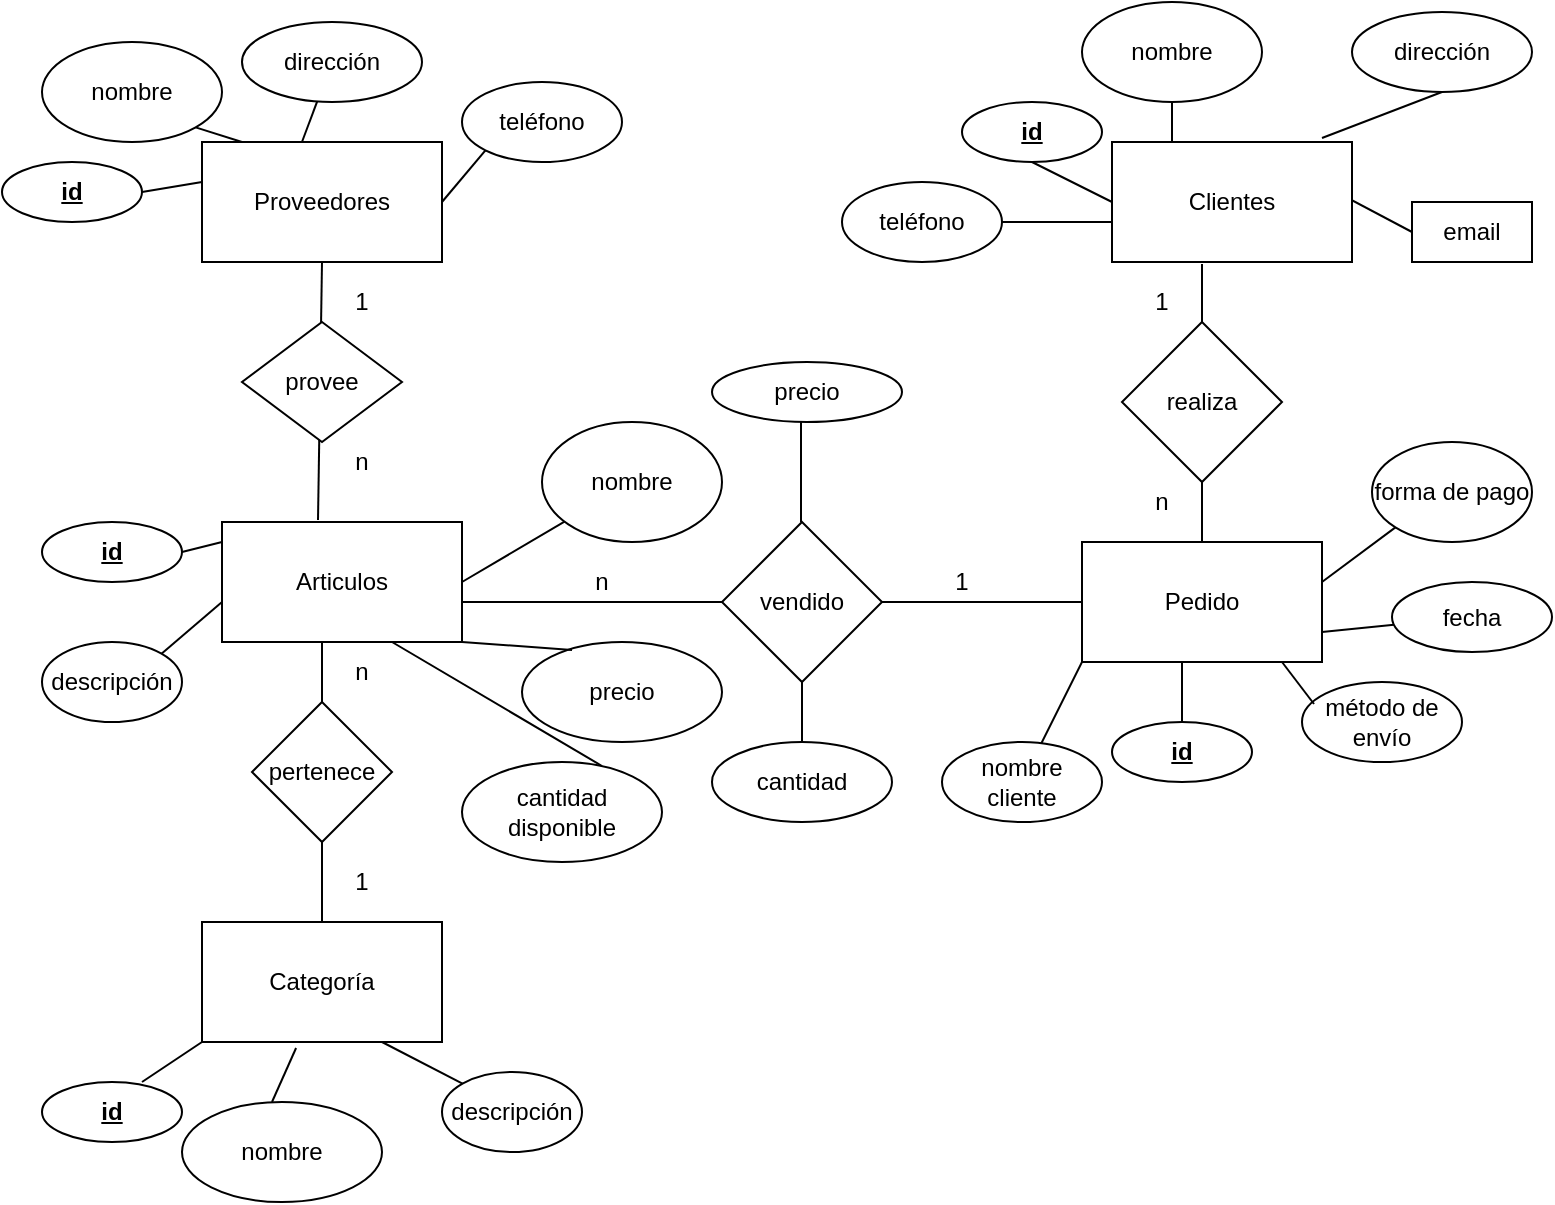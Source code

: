 <mxfile version="14.9.6" type="github">
  <diagram id="v64572_YNYcbEFswRbN0" name="Page-1">
    <mxGraphModel dx="868" dy="450" grid="1" gridSize="10" guides="1" tooltips="1" connect="1" arrows="1" fold="1" page="1" pageScale="1" pageWidth="850" pageHeight="1100" math="0" shadow="0">
      <root>
        <mxCell id="0" />
        <mxCell id="1" parent="0" />
        <mxCell id="6TqKGEjyONFh63FSuyH1-2" value="Articulos" style="rounded=0;whiteSpace=wrap;html=1;" vertex="1" parent="1">
          <mxGeometry x="140" y="270" width="120" height="60" as="geometry" />
        </mxCell>
        <mxCell id="6TqKGEjyONFh63FSuyH1-3" value="Proveedores" style="rounded=0;whiteSpace=wrap;html=1;" vertex="1" parent="1">
          <mxGeometry x="130" y="80" width="120" height="60" as="geometry" />
        </mxCell>
        <mxCell id="6TqKGEjyONFh63FSuyH1-5" value="" style="endArrow=none;html=1;entryX=0.5;entryY=1;entryDx=0;entryDy=0;exitX=0.4;exitY=-0.017;exitDx=0;exitDy=0;exitPerimeter=0;" edge="1" parent="1" source="6TqKGEjyONFh63FSuyH1-2" target="6TqKGEjyONFh63FSuyH1-3">
          <mxGeometry width="50" height="50" relative="1" as="geometry">
            <mxPoint x="190" y="260" as="sourcePoint" />
            <mxPoint x="210" y="190" as="targetPoint" />
          </mxGeometry>
        </mxCell>
        <mxCell id="6TqKGEjyONFh63FSuyH1-6" value="" style="endArrow=none;html=1;" edge="1" parent="1" target="6TqKGEjyONFh63FSuyH1-7">
          <mxGeometry width="50" height="50" relative="1" as="geometry">
            <mxPoint x="260" y="300" as="sourcePoint" />
            <mxPoint x="310" y="300" as="targetPoint" />
          </mxGeometry>
        </mxCell>
        <mxCell id="6TqKGEjyONFh63FSuyH1-7" value="nombre" style="ellipse;whiteSpace=wrap;html=1;" vertex="1" parent="1">
          <mxGeometry x="300" y="220" width="90" height="60" as="geometry" />
        </mxCell>
        <mxCell id="6TqKGEjyONFh63FSuyH1-8" value="precio" style="ellipse;whiteSpace=wrap;html=1;" vertex="1" parent="1">
          <mxGeometry x="290" y="330" width="100" height="50" as="geometry" />
        </mxCell>
        <mxCell id="6TqKGEjyONFh63FSuyH1-9" value="cantidad disponible" style="ellipse;whiteSpace=wrap;html=1;" vertex="1" parent="1">
          <mxGeometry x="260" y="390" width="100" height="50" as="geometry" />
        </mxCell>
        <mxCell id="6TqKGEjyONFh63FSuyH1-10" value="&lt;b&gt;&lt;u&gt;id&lt;/u&gt;&lt;/b&gt;" style="ellipse;whiteSpace=wrap;html=1;" vertex="1" parent="1">
          <mxGeometry x="50" y="270" width="70" height="30" as="geometry" />
        </mxCell>
        <mxCell id="6TqKGEjyONFh63FSuyH1-11" value="descripción" style="ellipse;whiteSpace=wrap;html=1;" vertex="1" parent="1">
          <mxGeometry x="50" y="330" width="70" height="40" as="geometry" />
        </mxCell>
        <mxCell id="6TqKGEjyONFh63FSuyH1-12" value="" style="endArrow=none;html=1;entryX=1;entryY=1;entryDx=0;entryDy=0;exitX=0.25;exitY=0.08;exitDx=0;exitDy=0;exitPerimeter=0;" edge="1" parent="1" source="6TqKGEjyONFh63FSuyH1-8" target="6TqKGEjyONFh63FSuyH1-2">
          <mxGeometry width="50" height="50" relative="1" as="geometry">
            <mxPoint x="400" y="260" as="sourcePoint" />
            <mxPoint x="450" y="210" as="targetPoint" />
          </mxGeometry>
        </mxCell>
        <mxCell id="6TqKGEjyONFh63FSuyH1-13" value="" style="endArrow=none;html=1;exitX=0.7;exitY=0.04;exitDx=0;exitDy=0;exitPerimeter=0;" edge="1" parent="1" source="6TqKGEjyONFh63FSuyH1-9">
          <mxGeometry width="50" height="50" relative="1" as="geometry">
            <mxPoint x="175" y="380" as="sourcePoint" />
            <mxPoint x="225" y="330" as="targetPoint" />
          </mxGeometry>
        </mxCell>
        <mxCell id="6TqKGEjyONFh63FSuyH1-14" value="" style="endArrow=none;html=1;exitX=1;exitY=0;exitDx=0;exitDy=0;" edge="1" parent="1" source="6TqKGEjyONFh63FSuyH1-11">
          <mxGeometry width="50" height="50" relative="1" as="geometry">
            <mxPoint x="90" y="360" as="sourcePoint" />
            <mxPoint x="140" y="310" as="targetPoint" />
          </mxGeometry>
        </mxCell>
        <mxCell id="6TqKGEjyONFh63FSuyH1-15" value="" style="endArrow=none;html=1;exitX=1;exitY=0.5;exitDx=0;exitDy=0;" edge="1" parent="1" source="6TqKGEjyONFh63FSuyH1-10">
          <mxGeometry width="50" height="50" relative="1" as="geometry">
            <mxPoint x="90" y="330" as="sourcePoint" />
            <mxPoint x="140" y="280" as="targetPoint" />
          </mxGeometry>
        </mxCell>
        <mxCell id="6TqKGEjyONFh63FSuyH1-16" value="" style="endArrow=none;html=1;startArrow=none;" edge="1" parent="1" source="6TqKGEjyONFh63FSuyH1-20">
          <mxGeometry width="50" height="50" relative="1" as="geometry">
            <mxPoint x="190" y="440" as="sourcePoint" />
            <mxPoint x="190" y="330" as="targetPoint" />
          </mxGeometry>
        </mxCell>
        <mxCell id="6TqKGEjyONFh63FSuyH1-23" value="" style="edgeStyle=none;rounded=0;orthogonalLoop=1;jettySize=auto;html=1;endArrow=none;endFill=0;" edge="1" parent="1" source="6TqKGEjyONFh63FSuyH1-18" target="6TqKGEjyONFh63FSuyH1-20">
          <mxGeometry relative="1" as="geometry" />
        </mxCell>
        <mxCell id="6TqKGEjyONFh63FSuyH1-18" value="Categoría" style="rounded=0;whiteSpace=wrap;html=1;" vertex="1" parent="1">
          <mxGeometry x="130" y="470" width="120" height="60" as="geometry" />
        </mxCell>
        <mxCell id="6TqKGEjyONFh63FSuyH1-19" value="provee" style="rhombus;whiteSpace=wrap;html=1;" vertex="1" parent="1">
          <mxGeometry x="150" y="170" width="80" height="60" as="geometry" />
        </mxCell>
        <mxCell id="6TqKGEjyONFh63FSuyH1-20" value="pertenece" style="rhombus;whiteSpace=wrap;html=1;" vertex="1" parent="1">
          <mxGeometry x="155" y="360" width="70" height="70" as="geometry" />
        </mxCell>
        <mxCell id="6TqKGEjyONFh63FSuyH1-22" value="" style="endArrow=none;html=1;" edge="1" parent="1" target="6TqKGEjyONFh63FSuyH1-20">
          <mxGeometry width="50" height="50" relative="1" as="geometry">
            <mxPoint x="190" y="440" as="sourcePoint" />
            <mxPoint x="190" y="330" as="targetPoint" />
          </mxGeometry>
        </mxCell>
        <mxCell id="6TqKGEjyONFh63FSuyH1-24" value="" style="endArrow=none;html=1;" edge="1" parent="1">
          <mxGeometry width="50" height="50" relative="1" as="geometry">
            <mxPoint x="260" y="310" as="sourcePoint" />
            <mxPoint x="570" y="310" as="targetPoint" />
          </mxGeometry>
        </mxCell>
        <mxCell id="6TqKGEjyONFh63FSuyH1-28" value="&lt;b&gt;&lt;u&gt;id&lt;/u&gt;&lt;/b&gt;" style="ellipse;whiteSpace=wrap;html=1;" vertex="1" parent="1">
          <mxGeometry x="30" y="90" width="70" height="30" as="geometry" />
        </mxCell>
        <mxCell id="6TqKGEjyONFh63FSuyH1-29" value="" style="endArrow=none;html=1;exitX=1;exitY=0.5;exitDx=0;exitDy=0;" edge="1" parent="1" source="6TqKGEjyONFh63FSuyH1-28">
          <mxGeometry width="50" height="50" relative="1" as="geometry">
            <mxPoint x="80" y="150" as="sourcePoint" />
            <mxPoint x="130" y="100" as="targetPoint" />
          </mxGeometry>
        </mxCell>
        <mxCell id="6TqKGEjyONFh63FSuyH1-30" value="nombre" style="ellipse;whiteSpace=wrap;html=1;" vertex="1" parent="1">
          <mxGeometry x="50" y="30" width="90" height="50" as="geometry" />
        </mxCell>
        <mxCell id="6TqKGEjyONFh63FSuyH1-31" value="" style="endArrow=none;html=1;exitX=1;exitY=1;exitDx=0;exitDy=0;" edge="1" parent="1" source="6TqKGEjyONFh63FSuyH1-30">
          <mxGeometry width="50" height="50" relative="1" as="geometry">
            <mxPoint x="100" y="130" as="sourcePoint" />
            <mxPoint x="150" y="80" as="targetPoint" />
          </mxGeometry>
        </mxCell>
        <mxCell id="6TqKGEjyONFh63FSuyH1-32" value="" style="endArrow=none;html=1;" edge="1" parent="1" target="6TqKGEjyONFh63FSuyH1-33">
          <mxGeometry width="50" height="50" relative="1" as="geometry">
            <mxPoint x="180" y="80" as="sourcePoint" />
            <mxPoint x="210" y="60" as="targetPoint" />
          </mxGeometry>
        </mxCell>
        <mxCell id="6TqKGEjyONFh63FSuyH1-33" value="dirección" style="ellipse;whiteSpace=wrap;html=1;" vertex="1" parent="1">
          <mxGeometry x="150" y="20" width="90" height="40" as="geometry" />
        </mxCell>
        <mxCell id="6TqKGEjyONFh63FSuyH1-34" value="&lt;b&gt;&lt;u&gt;id&lt;/u&gt;&lt;/b&gt;" style="ellipse;whiteSpace=wrap;html=1;" vertex="1" parent="1">
          <mxGeometry x="510" y="60" width="70" height="30" as="geometry" />
        </mxCell>
        <mxCell id="6TqKGEjyONFh63FSuyH1-35" value="nombre" style="ellipse;whiteSpace=wrap;html=1;" vertex="1" parent="1">
          <mxGeometry x="570" y="10" width="90" height="50" as="geometry" />
        </mxCell>
        <mxCell id="6TqKGEjyONFh63FSuyH1-36" value="dirección" style="ellipse;whiteSpace=wrap;html=1;" vertex="1" parent="1">
          <mxGeometry x="705" y="15" width="90" height="40" as="geometry" />
        </mxCell>
        <mxCell id="6TqKGEjyONFh63FSuyH1-37" value="" style="endArrow=none;html=1;entryX=0.5;entryY=1;entryDx=0;entryDy=0;exitX=0.875;exitY=-0.033;exitDx=0;exitDy=0;exitPerimeter=0;" edge="1" parent="1" source="6TqKGEjyONFh63FSuyH1-4" target="6TqKGEjyONFh63FSuyH1-36">
          <mxGeometry width="50" height="50" relative="1" as="geometry">
            <mxPoint x="620" y="100" as="sourcePoint" />
            <mxPoint x="670" y="50" as="targetPoint" />
          </mxGeometry>
        </mxCell>
        <mxCell id="6TqKGEjyONFh63FSuyH1-38" value="" style="endArrow=none;html=1;exitX=0.25;exitY=0;exitDx=0;exitDy=0;entryX=0.5;entryY=1;entryDx=0;entryDy=0;" edge="1" parent="1" source="6TqKGEjyONFh63FSuyH1-4" target="6TqKGEjyONFh63FSuyH1-35">
          <mxGeometry width="50" height="50" relative="1" as="geometry">
            <mxPoint x="495" y="115" as="sourcePoint" />
            <mxPoint x="550" y="220" as="targetPoint" />
          </mxGeometry>
        </mxCell>
        <mxCell id="6TqKGEjyONFh63FSuyH1-39" value="" style="endArrow=none;html=1;exitX=0;exitY=0.5;exitDx=0;exitDy=0;entryX=0.5;entryY=1;entryDx=0;entryDy=0;" edge="1" parent="1" source="6TqKGEjyONFh63FSuyH1-4" target="6TqKGEjyONFh63FSuyH1-34">
          <mxGeometry width="50" height="50" relative="1" as="geometry">
            <mxPoint x="425" y="160" as="sourcePoint" />
            <mxPoint x="475" y="110" as="targetPoint" />
          </mxGeometry>
        </mxCell>
        <mxCell id="6TqKGEjyONFh63FSuyH1-43" value="vendido" style="rhombus;whiteSpace=wrap;html=1;" vertex="1" parent="1">
          <mxGeometry x="390" y="270" width="80" height="80" as="geometry" />
        </mxCell>
        <mxCell id="6TqKGEjyONFh63FSuyH1-46" value="email" style="rounded=0;whiteSpace=wrap;html=1;" vertex="1" parent="1">
          <mxGeometry x="735" y="110" width="60" height="30" as="geometry" />
        </mxCell>
        <mxCell id="6TqKGEjyONFh63FSuyH1-47" value="" style="endArrow=none;html=1;entryX=0;entryY=0.5;entryDx=0;entryDy=0;startArrow=none;" edge="1" parent="1" source="6TqKGEjyONFh63FSuyH1-4" target="6TqKGEjyONFh63FSuyH1-46">
          <mxGeometry width="50" height="50" relative="1" as="geometry">
            <mxPoint x="650" y="300" as="sourcePoint" />
            <mxPoint x="700" y="250" as="targetPoint" />
            <Array as="points">
              <mxPoint x="650" y="80" />
            </Array>
          </mxGeometry>
        </mxCell>
        <mxCell id="6TqKGEjyONFh63FSuyH1-48" value="" style="endArrow=none;html=1;exitX=0.5;exitY=1;exitDx=0;exitDy=0;" edge="1" parent="1" source="6TqKGEjyONFh63FSuyH1-43" target="6TqKGEjyONFh63FSuyH1-49">
          <mxGeometry width="50" height="50" relative="1" as="geometry">
            <mxPoint x="440" y="390" as="sourcePoint" />
            <mxPoint x="440" y="340" as="targetPoint" />
          </mxGeometry>
        </mxCell>
        <mxCell id="6TqKGEjyONFh63FSuyH1-49" value="cantidad" style="ellipse;whiteSpace=wrap;html=1;" vertex="1" parent="1">
          <mxGeometry x="385" y="380" width="90" height="40" as="geometry" />
        </mxCell>
        <mxCell id="6TqKGEjyONFh63FSuyH1-4" value="Clientes" style="rounded=0;whiteSpace=wrap;html=1;" vertex="1" parent="1">
          <mxGeometry x="585" y="80" width="120" height="60" as="geometry" />
        </mxCell>
        <mxCell id="6TqKGEjyONFh63FSuyH1-51" value="Pedido" style="rounded=0;whiteSpace=wrap;html=1;" vertex="1" parent="1">
          <mxGeometry x="570" y="280" width="120" height="60" as="geometry" />
        </mxCell>
        <mxCell id="6TqKGEjyONFh63FSuyH1-53" value="" style="endArrow=none;html=1;" edge="1" parent="1">
          <mxGeometry width="50" height="50" relative="1" as="geometry">
            <mxPoint x="630" y="280" as="sourcePoint" />
            <mxPoint x="630" y="141" as="targetPoint" />
          </mxGeometry>
        </mxCell>
        <mxCell id="6TqKGEjyONFh63FSuyH1-54" value="nombre" style="ellipse;whiteSpace=wrap;html=1;" vertex="1" parent="1">
          <mxGeometry x="120" y="560" width="100" height="50" as="geometry" />
        </mxCell>
        <mxCell id="6TqKGEjyONFh63FSuyH1-55" value="" style="endArrow=none;html=1;entryX=0.392;entryY=1.05;entryDx=0;entryDy=0;entryPerimeter=0;" edge="1" parent="1" target="6TqKGEjyONFh63FSuyH1-18">
          <mxGeometry width="50" height="50" relative="1" as="geometry">
            <mxPoint x="165" y="560" as="sourcePoint" />
            <mxPoint x="215" y="510" as="targetPoint" />
          </mxGeometry>
        </mxCell>
        <mxCell id="6TqKGEjyONFh63FSuyH1-56" value="&lt;b&gt;&lt;u&gt;id&lt;/u&gt;&lt;/b&gt;" style="ellipse;whiteSpace=wrap;html=1;" vertex="1" parent="1">
          <mxGeometry x="50" y="550" width="70" height="30" as="geometry" />
        </mxCell>
        <mxCell id="6TqKGEjyONFh63FSuyH1-57" value="" style="endArrow=none;html=1;entryX=0;entryY=1;entryDx=0;entryDy=0;" edge="1" parent="1" target="6TqKGEjyONFh63FSuyH1-18">
          <mxGeometry width="50" height="50" relative="1" as="geometry">
            <mxPoint x="100" y="550" as="sourcePoint" />
            <mxPoint x="150" y="500" as="targetPoint" />
          </mxGeometry>
        </mxCell>
        <mxCell id="6TqKGEjyONFh63FSuyH1-58" value="descripción" style="ellipse;whiteSpace=wrap;html=1;" vertex="1" parent="1">
          <mxGeometry x="250" y="545" width="70" height="40" as="geometry" />
        </mxCell>
        <mxCell id="6TqKGEjyONFh63FSuyH1-59" value="" style="endArrow=none;html=1;exitX=0;exitY=0;exitDx=0;exitDy=0;entryX=0.75;entryY=1;entryDx=0;entryDy=0;" edge="1" parent="1" source="6TqKGEjyONFh63FSuyH1-58" target="6TqKGEjyONFh63FSuyH1-18">
          <mxGeometry width="50" height="50" relative="1" as="geometry">
            <mxPoint x="190" y="575" as="sourcePoint" />
            <mxPoint x="240" y="525" as="targetPoint" />
          </mxGeometry>
        </mxCell>
        <mxCell id="6TqKGEjyONFh63FSuyH1-60" value="&lt;b&gt;&lt;u&gt;id&lt;/u&gt;&lt;/b&gt;" style="ellipse;whiteSpace=wrap;html=1;" vertex="1" parent="1">
          <mxGeometry x="585" y="370" width="70" height="30" as="geometry" />
        </mxCell>
        <mxCell id="6TqKGEjyONFh63FSuyH1-61" value="" style="endArrow=none;html=1;exitX=0.5;exitY=0;exitDx=0;exitDy=0;" edge="1" parent="1" source="6TqKGEjyONFh63FSuyH1-60">
          <mxGeometry width="50" height="50" relative="1" as="geometry">
            <mxPoint x="570" y="390" as="sourcePoint" />
            <mxPoint x="620" y="340" as="targetPoint" />
          </mxGeometry>
        </mxCell>
        <mxCell id="6TqKGEjyONFh63FSuyH1-62" value="realiza" style="rhombus;whiteSpace=wrap;html=1;" vertex="1" parent="1">
          <mxGeometry x="590" y="170" width="80" height="80" as="geometry" />
        </mxCell>
        <mxCell id="6TqKGEjyONFh63FSuyH1-63" value="teléfono" style="ellipse;whiteSpace=wrap;html=1;" vertex="1" parent="1">
          <mxGeometry x="260" y="50" width="80" height="40" as="geometry" />
        </mxCell>
        <mxCell id="6TqKGEjyONFh63FSuyH1-64" value="" style="endArrow=none;html=1;entryX=0;entryY=1;entryDx=0;entryDy=0;" edge="1" parent="1" target="6TqKGEjyONFh63FSuyH1-63">
          <mxGeometry width="50" height="50" relative="1" as="geometry">
            <mxPoint x="250" y="110" as="sourcePoint" />
            <mxPoint x="300" y="60" as="targetPoint" />
          </mxGeometry>
        </mxCell>
        <mxCell id="6TqKGEjyONFh63FSuyH1-65" value="teléfono" style="ellipse;whiteSpace=wrap;html=1;" vertex="1" parent="1">
          <mxGeometry x="450" y="100" width="80" height="40" as="geometry" />
        </mxCell>
        <mxCell id="6TqKGEjyONFh63FSuyH1-66" value="" style="endArrow=none;html=1;exitX=1;exitY=0.5;exitDx=0;exitDy=0;" edge="1" parent="1" source="6TqKGEjyONFh63FSuyH1-65">
          <mxGeometry width="50" height="50" relative="1" as="geometry">
            <mxPoint x="535" y="170" as="sourcePoint" />
            <mxPoint x="585" y="120" as="targetPoint" />
          </mxGeometry>
        </mxCell>
        <mxCell id="6TqKGEjyONFh63FSuyH1-67" value="" style="endArrow=none;html=1;" edge="1" parent="1" target="6TqKGEjyONFh63FSuyH1-68">
          <mxGeometry width="50" height="50" relative="1" as="geometry">
            <mxPoint x="690" y="325" as="sourcePoint" />
            <mxPoint x="740" y="325" as="targetPoint" />
          </mxGeometry>
        </mxCell>
        <mxCell id="6TqKGEjyONFh63FSuyH1-68" value="fecha" style="ellipse;whiteSpace=wrap;html=1;" vertex="1" parent="1">
          <mxGeometry x="725" y="300" width="80" height="35" as="geometry" />
        </mxCell>
        <mxCell id="6TqKGEjyONFh63FSuyH1-69" value="1" style="text;html=1;strokeColor=none;fillColor=none;align=center;verticalAlign=middle;whiteSpace=wrap;rounded=0;" vertex="1" parent="1">
          <mxGeometry x="190" y="150" width="40" height="20" as="geometry" />
        </mxCell>
        <mxCell id="6TqKGEjyONFh63FSuyH1-71" value="n" style="text;html=1;strokeColor=none;fillColor=none;align=center;verticalAlign=middle;whiteSpace=wrap;rounded=0;" vertex="1" parent="1">
          <mxGeometry x="190" y="230" width="40" height="20" as="geometry" />
        </mxCell>
        <mxCell id="6TqKGEjyONFh63FSuyH1-72" value="n" style="text;html=1;strokeColor=none;fillColor=none;align=center;verticalAlign=middle;whiteSpace=wrap;rounded=0;" vertex="1" parent="1">
          <mxGeometry x="190" y="335" width="40" height="20" as="geometry" />
        </mxCell>
        <mxCell id="6TqKGEjyONFh63FSuyH1-73" value="1" style="text;html=1;strokeColor=none;fillColor=none;align=center;verticalAlign=middle;whiteSpace=wrap;rounded=0;" vertex="1" parent="1">
          <mxGeometry x="190" y="440" width="40" height="20" as="geometry" />
        </mxCell>
        <mxCell id="6TqKGEjyONFh63FSuyH1-74" value="n" style="text;html=1;strokeColor=none;fillColor=none;align=center;verticalAlign=middle;whiteSpace=wrap;rounded=0;" vertex="1" parent="1">
          <mxGeometry x="310" y="290" width="40" height="20" as="geometry" />
        </mxCell>
        <mxCell id="6TqKGEjyONFh63FSuyH1-75" value="1" style="text;html=1;strokeColor=none;fillColor=none;align=center;verticalAlign=middle;whiteSpace=wrap;rounded=0;" vertex="1" parent="1">
          <mxGeometry x="490" y="290" width="40" height="20" as="geometry" />
        </mxCell>
        <mxCell id="6TqKGEjyONFh63FSuyH1-76" value="n" style="text;html=1;strokeColor=none;fillColor=none;align=center;verticalAlign=middle;whiteSpace=wrap;rounded=0;" vertex="1" parent="1">
          <mxGeometry x="590" y="250" width="40" height="20" as="geometry" />
        </mxCell>
        <mxCell id="6TqKGEjyONFh63FSuyH1-77" value="1" style="text;html=1;strokeColor=none;fillColor=none;align=center;verticalAlign=middle;whiteSpace=wrap;rounded=0;" vertex="1" parent="1">
          <mxGeometry x="590" y="150" width="40" height="20" as="geometry" />
        </mxCell>
        <mxCell id="6TqKGEjyONFh63FSuyH1-78" value="" style="endArrow=none;html=1;" edge="1" parent="1">
          <mxGeometry width="50" height="50" relative="1" as="geometry">
            <mxPoint x="429.5" y="270" as="sourcePoint" />
            <mxPoint x="429.5" y="220" as="targetPoint" />
          </mxGeometry>
        </mxCell>
        <mxCell id="6TqKGEjyONFh63FSuyH1-79" value="precio" style="ellipse;whiteSpace=wrap;html=1;" vertex="1" parent="1">
          <mxGeometry x="385" y="190" width="95" height="30" as="geometry" />
        </mxCell>
        <mxCell id="6TqKGEjyONFh63FSuyH1-80" value="método de envío" style="ellipse;whiteSpace=wrap;html=1;" vertex="1" parent="1">
          <mxGeometry x="680" y="350" width="80" height="40" as="geometry" />
        </mxCell>
        <mxCell id="6TqKGEjyONFh63FSuyH1-81" value="" style="endArrow=none;html=1;exitX=0.075;exitY=0.275;exitDx=0;exitDy=0;exitPerimeter=0;" edge="1" parent="1" source="6TqKGEjyONFh63FSuyH1-80">
          <mxGeometry width="50" height="50" relative="1" as="geometry">
            <mxPoint x="620" y="390" as="sourcePoint" />
            <mxPoint x="670" y="340" as="targetPoint" />
          </mxGeometry>
        </mxCell>
        <mxCell id="6TqKGEjyONFh63FSuyH1-82" value="forma de pago" style="ellipse;whiteSpace=wrap;html=1;" vertex="1" parent="1">
          <mxGeometry x="715" y="230" width="80" height="50" as="geometry" />
        </mxCell>
        <mxCell id="6TqKGEjyONFh63FSuyH1-85" value="" style="endArrow=none;html=1;entryX=0;entryY=1;entryDx=0;entryDy=0;" edge="1" parent="1" target="6TqKGEjyONFh63FSuyH1-82">
          <mxGeometry width="50" height="50" relative="1" as="geometry">
            <mxPoint x="690" y="300" as="sourcePoint" />
            <mxPoint x="740" y="250" as="targetPoint" />
          </mxGeometry>
        </mxCell>
        <mxCell id="6TqKGEjyONFh63FSuyH1-86" value="" style="endArrow=none;html=1;exitX=0;exitY=1;exitDx=0;exitDy=0;" edge="1" parent="1" source="6TqKGEjyONFh63FSuyH1-51" target="6TqKGEjyONFh63FSuyH1-87">
          <mxGeometry width="50" height="50" relative="1" as="geometry">
            <mxPoint x="550" y="400" as="sourcePoint" />
            <mxPoint x="580" y="340" as="targetPoint" />
          </mxGeometry>
        </mxCell>
        <mxCell id="6TqKGEjyONFh63FSuyH1-87" value="nombre cliente" style="ellipse;whiteSpace=wrap;html=1;" vertex="1" parent="1">
          <mxGeometry x="500" y="380" width="80" height="40" as="geometry" />
        </mxCell>
      </root>
    </mxGraphModel>
  </diagram>
</mxfile>
